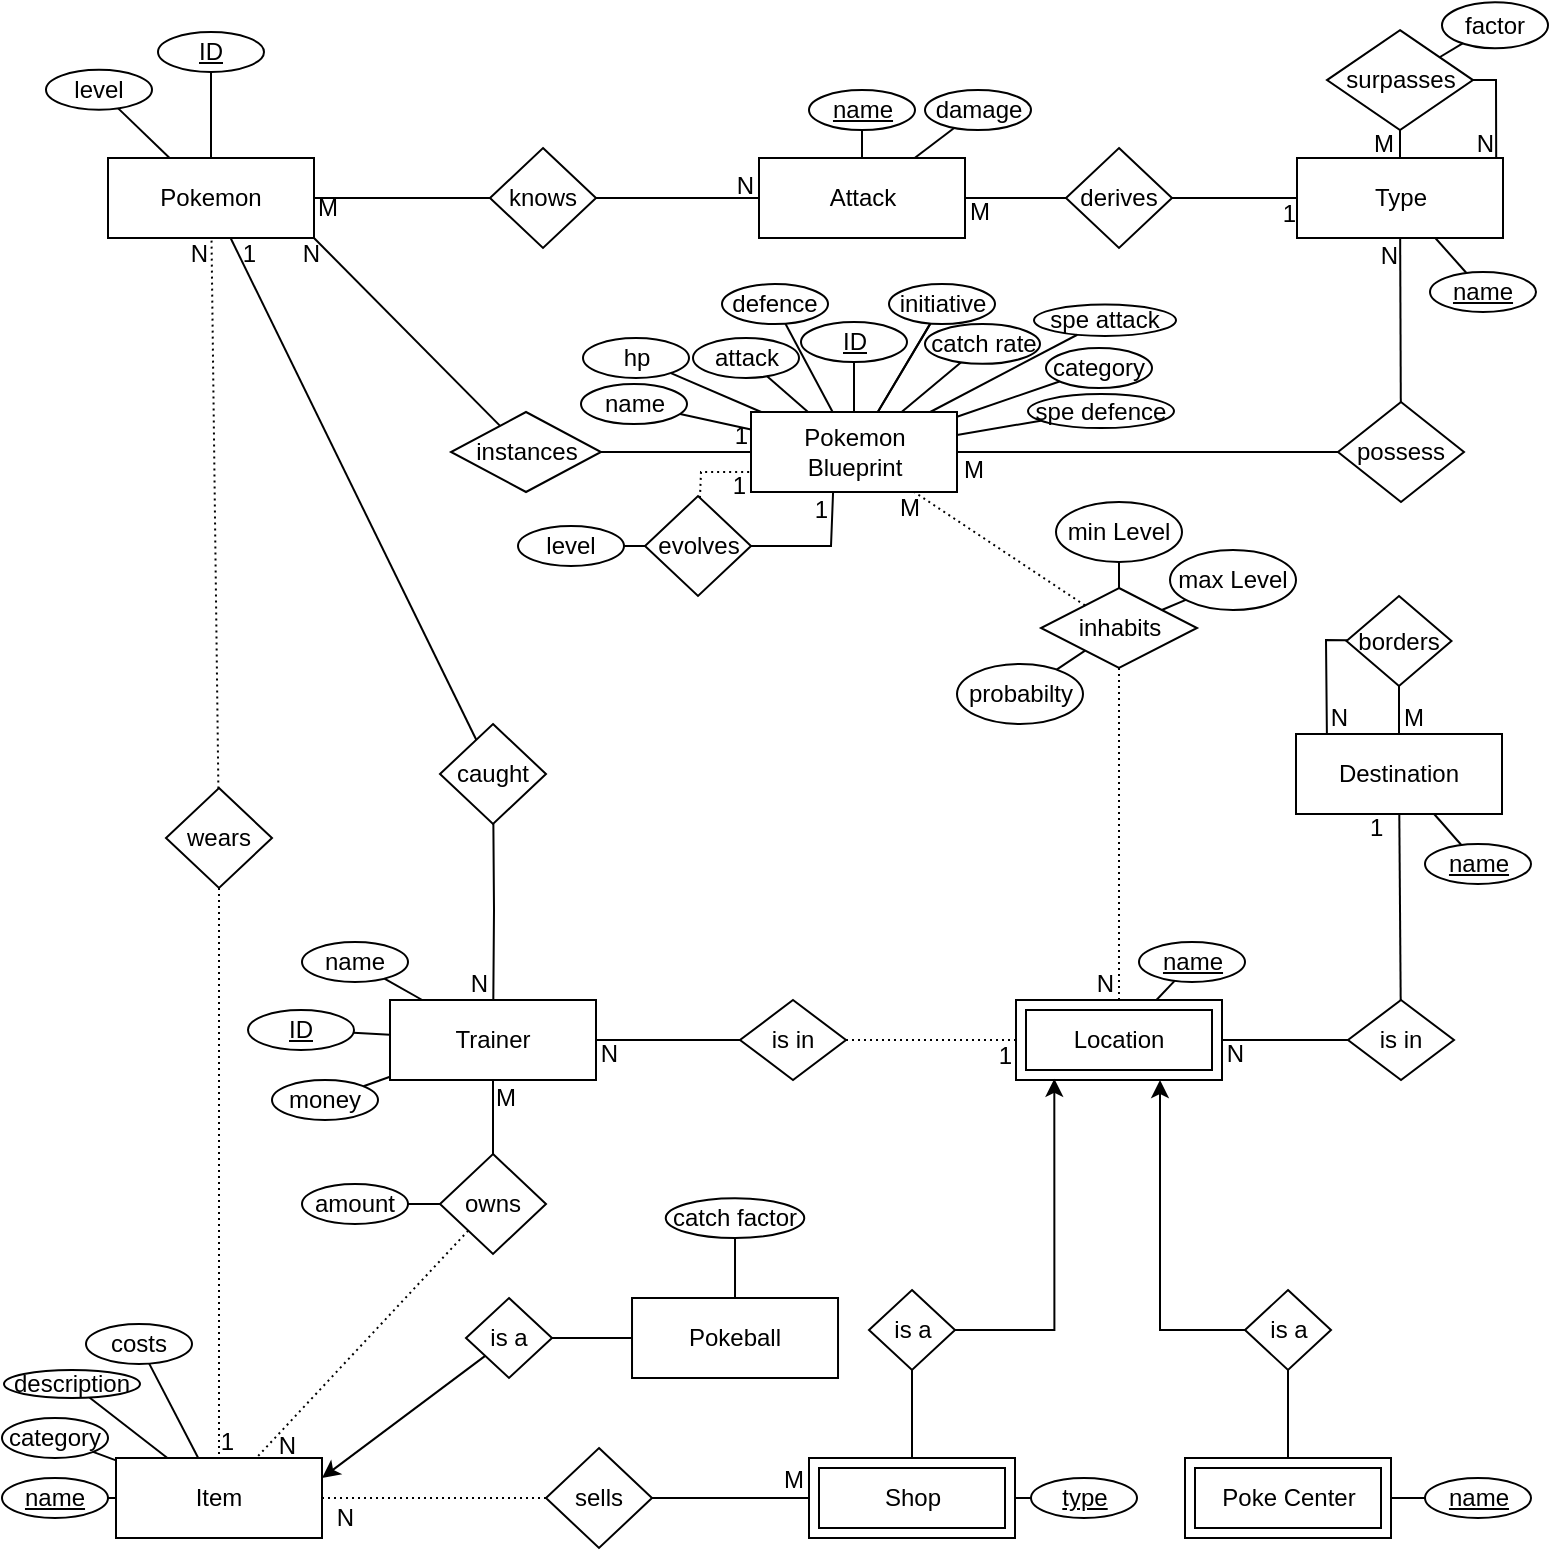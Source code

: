 <mxfile version="26.2.2">
  <diagram id="R2lEEEUBdFMjLlhIrx00" name="Page-1">
    <mxGraphModel dx="985" dy="613" grid="1" gridSize="10" guides="1" tooltips="1" connect="1" arrows="1" fold="1" page="1" pageScale="1" pageWidth="780" pageHeight="780" math="0" shadow="0" extFonts="Permanent Marker^https://fonts.googleapis.com/css?family=Permanent+Marker">
      <root>
        <mxCell id="0" />
        <mxCell id="1" parent="0" />
        <mxCell id="oy4XWmKs3pjn0zVDLYOn-63" value="Pokemon" style="whiteSpace=wrap;html=1;align=center;" parent="1" vertex="1">
          <mxGeometry x="57" y="84" width="103" height="40" as="geometry" />
        </mxCell>
        <mxCell id="oy4XWmKs3pjn0zVDLYOn-68" value="Destination" style="whiteSpace=wrap;html=1;align=center;" parent="1" vertex="1">
          <mxGeometry x="651" y="372" width="103" height="40" as="geometry" />
        </mxCell>
        <mxCell id="oy4XWmKs3pjn0zVDLYOn-69" value="Trainer" style="whiteSpace=wrap;html=1;align=center;" parent="1" vertex="1">
          <mxGeometry x="198" y="505" width="103" height="40" as="geometry" />
        </mxCell>
        <mxCell id="oy4XWmKs3pjn0zVDLYOn-70" value="Attack" style="whiteSpace=wrap;html=1;align=center;" parent="1" vertex="1">
          <mxGeometry x="382.5" y="84" width="103" height="40" as="geometry" />
        </mxCell>
        <mxCell id="oy4XWmKs3pjn0zVDLYOn-80" value="caught" style="shape=rhombus;perimeter=rhombusPerimeter;whiteSpace=wrap;html=1;align=center;" parent="1" vertex="1">
          <mxGeometry x="223" y="367" width="53" height="50" as="geometry" />
        </mxCell>
        <mxCell id="oy4XWmKs3pjn0zVDLYOn-86" value="Poke Center" style="shape=ext;margin=3;double=1;whiteSpace=wrap;html=1;align=center;" parent="1" vertex="1">
          <mxGeometry x="595.5" y="734" width="103" height="40" as="geometry" />
        </mxCell>
        <mxCell id="oy4XWmKs3pjn0zVDLYOn-90" value="Shop" style="shape=ext;margin=3;double=1;whiteSpace=wrap;html=1;align=center;" parent="1" vertex="1">
          <mxGeometry x="407.5" y="734" width="103" height="40" as="geometry" />
        </mxCell>
        <mxCell id="oy4XWmKs3pjn0zVDLYOn-94" value="Item" style="whiteSpace=wrap;html=1;align=center;" parent="1" vertex="1">
          <mxGeometry x="61" y="734" width="103" height="40" as="geometry" />
        </mxCell>
        <mxCell id="oy4XWmKs3pjn0zVDLYOn-98" value="owns" style="shape=rhombus;perimeter=rhombusPerimeter;whiteSpace=wrap;html=1;align=center;" parent="1" vertex="1">
          <mxGeometry x="223" y="582" width="53" height="50" as="geometry" />
        </mxCell>
        <mxCell id="oy4XWmKs3pjn0zVDLYOn-106" value="" style="endArrow=none;html=1;rounded=0;" parent="1" source="oy4XWmKs3pjn0zVDLYOn-98" target="oy4XWmKs3pjn0zVDLYOn-69" edge="1">
          <mxGeometry relative="1" as="geometry">
            <mxPoint x="249.62" y="620.113" as="sourcePoint" />
            <mxPoint x="250" y="541" as="targetPoint" />
          </mxGeometry>
        </mxCell>
        <mxCell id="oy4XWmKs3pjn0zVDLYOn-107" value="M" style="resizable=0;html=1;whiteSpace=wrap;align=right;verticalAlign=bottom;" parent="oy4XWmKs3pjn0zVDLYOn-106" connectable="0" vertex="1">
          <mxGeometry x="1" relative="1" as="geometry">
            <mxPoint x="13" y="17" as="offset" />
          </mxGeometry>
        </mxCell>
        <mxCell id="oy4XWmKs3pjn0zVDLYOn-111" value="wears" style="shape=rhombus;perimeter=rhombusPerimeter;whiteSpace=wrap;html=1;align=center;" parent="1" vertex="1">
          <mxGeometry x="86" y="399" width="53" height="50" as="geometry" />
        </mxCell>
        <mxCell id="oy4XWmKs3pjn0zVDLYOn-122" value="" style="endArrow=none;html=1;rounded=0;" parent="1" source="oy4XWmKs3pjn0zVDLYOn-83" target="oy4XWmKs3pjn0zVDLYOn-70" edge="1">
          <mxGeometry relative="1" as="geometry">
            <mxPoint x="302.691" y="92.027" as="sourcePoint" />
            <mxPoint x="571.5" y="218" as="targetPoint" />
          </mxGeometry>
        </mxCell>
        <mxCell id="oy4XWmKs3pjn0zVDLYOn-124" value="N" style="resizable=0;html=1;whiteSpace=wrap;align=right;verticalAlign=bottom;" parent="oy4XWmKs3pjn0zVDLYOn-122" connectable="0" vertex="1">
          <mxGeometry x="1" relative="1" as="geometry">
            <mxPoint x="-1" y="2" as="offset" />
          </mxGeometry>
        </mxCell>
        <mxCell id="oy4XWmKs3pjn0zVDLYOn-125" value="" style="endArrow=none;html=1;rounded=0;" parent="1" source="oy4XWmKs3pjn0zVDLYOn-63" target="oy4XWmKs3pjn0zVDLYOn-83" edge="1">
          <mxGeometry relative="1" as="geometry">
            <mxPoint x="115" y="124" as="sourcePoint" />
            <mxPoint x="72" y="264" as="targetPoint" />
          </mxGeometry>
        </mxCell>
        <mxCell id="oy4XWmKs3pjn0zVDLYOn-126" value="M" style="resizable=0;html=1;whiteSpace=wrap;align=left;verticalAlign=bottom;" parent="oy4XWmKs3pjn0zVDLYOn-125" connectable="0" vertex="1">
          <mxGeometry x="-1" relative="1" as="geometry">
            <mxPoint y="13" as="offset" />
          </mxGeometry>
        </mxCell>
        <mxCell id="oy4XWmKs3pjn0zVDLYOn-83" value="knows" style="shape=rhombus;perimeter=rhombusPerimeter;whiteSpace=wrap;html=1;align=center;" parent="1" vertex="1">
          <mxGeometry x="248" y="79" width="53" height="50" as="geometry" />
        </mxCell>
        <mxCell id="oy4XWmKs3pjn0zVDLYOn-128" value="" style="endArrow=none;html=1;rounded=0;" parent="1" source="oy4XWmKs3pjn0zVDLYOn-80" target="oy4XWmKs3pjn0zVDLYOn-69" edge="1">
          <mxGeometry relative="1" as="geometry">
            <mxPoint x="371" y="414" as="sourcePoint" />
            <mxPoint x="531" y="414" as="targetPoint" />
            <Array as="points">
              <mxPoint x="250" y="460" />
            </Array>
          </mxGeometry>
        </mxCell>
        <mxCell id="oy4XWmKs3pjn0zVDLYOn-129" value="N" style="resizable=0;html=1;whiteSpace=wrap;align=right;verticalAlign=bottom;" parent="oy4XWmKs3pjn0zVDLYOn-128" connectable="0" vertex="1">
          <mxGeometry x="1" relative="1" as="geometry">
            <mxPoint x="-1" y="1" as="offset" />
          </mxGeometry>
        </mxCell>
        <mxCell id="oy4XWmKs3pjn0zVDLYOn-130" value="" style="endArrow=none;html=1;rounded=0;" parent="1" source="oy4XWmKs3pjn0zVDLYOn-80" target="oy4XWmKs3pjn0zVDLYOn-63" edge="1">
          <mxGeometry relative="1" as="geometry">
            <mxPoint x="371" y="414" as="sourcePoint" />
            <mxPoint x="531" y="414" as="targetPoint" />
          </mxGeometry>
        </mxCell>
        <mxCell id="oy4XWmKs3pjn0zVDLYOn-131" value="1" style="resizable=0;html=1;whiteSpace=wrap;align=right;verticalAlign=bottom;" parent="oy4XWmKs3pjn0zVDLYOn-130" connectable="0" vertex="1">
          <mxGeometry x="1" relative="1" as="geometry">
            <mxPoint x="14" y="17" as="offset" />
          </mxGeometry>
        </mxCell>
        <mxCell id="oy4XWmKs3pjn0zVDLYOn-135" value="is in" style="shape=rhombus;perimeter=rhombusPerimeter;whiteSpace=wrap;html=1;align=center;" parent="1" vertex="1">
          <mxGeometry x="373" y="505" width="53" height="40" as="geometry" />
        </mxCell>
        <mxCell id="oy4XWmKs3pjn0zVDLYOn-136" value="" style="endArrow=none;html=1;rounded=0;" parent="1" source="oy4XWmKs3pjn0zVDLYOn-135" target="oy4XWmKs3pjn0zVDLYOn-69" edge="1">
          <mxGeometry relative="1" as="geometry">
            <mxPoint x="133.5" y="404" as="sourcePoint" />
            <mxPoint x="493.5" y="204" as="targetPoint" />
          </mxGeometry>
        </mxCell>
        <mxCell id="oy4XWmKs3pjn0zVDLYOn-137" value="N" style="resizable=0;html=1;whiteSpace=wrap;align=right;verticalAlign=bottom;" parent="oy4XWmKs3pjn0zVDLYOn-136" connectable="0" vertex="1">
          <mxGeometry x="1" relative="1" as="geometry">
            <mxPoint x="12" y="15" as="offset" />
          </mxGeometry>
        </mxCell>
        <mxCell id="oy4XWmKs3pjn0zVDLYOn-141" value="" style="endArrow=none;html=1;rounded=0;" parent="1" source="oy4XWmKs3pjn0zVDLYOn-90" target="oy4XWmKs3pjn0zVDLYOn-95" edge="1">
          <mxGeometry relative="1" as="geometry">
            <mxPoint x="321" y="594" as="sourcePoint" />
            <mxPoint x="131" y="554" as="targetPoint" />
          </mxGeometry>
        </mxCell>
        <mxCell id="oy4XWmKs3pjn0zVDLYOn-142" value="M" style="resizable=0;html=1;whiteSpace=wrap;align=left;verticalAlign=bottom;" parent="oy4XWmKs3pjn0zVDLYOn-141" connectable="0" vertex="1">
          <mxGeometry x="-1" relative="1" as="geometry">
            <mxPoint x="-15" y="-1" as="offset" />
          </mxGeometry>
        </mxCell>
        <mxCell id="oy4XWmKs3pjn0zVDLYOn-95" value="sells" style="shape=rhombus;perimeter=rhombusPerimeter;whiteSpace=wrap;html=1;align=center;" parent="1" vertex="1">
          <mxGeometry x="276" y="729" width="53" height="50" as="geometry" />
        </mxCell>
        <mxCell id="oy4XWmKs3pjn0zVDLYOn-146" value="" style="endArrow=none;html=1;rounded=0;dashed=1;dashPattern=1 2;" parent="1" source="oy4XWmKs3pjn0zVDLYOn-98" target="oy4XWmKs3pjn0zVDLYOn-94" edge="1">
          <mxGeometry relative="1" as="geometry">
            <mxPoint x="201" y="524" as="sourcePoint" />
            <mxPoint x="531" y="414" as="targetPoint" />
          </mxGeometry>
        </mxCell>
        <mxCell id="oy4XWmKs3pjn0zVDLYOn-147" value="N" style="resizable=0;html=1;whiteSpace=wrap;align=right;verticalAlign=bottom;" parent="oy4XWmKs3pjn0zVDLYOn-146" connectable="0" vertex="1">
          <mxGeometry x="1" relative="1" as="geometry">
            <mxPoint x="21" y="2" as="offset" />
          </mxGeometry>
        </mxCell>
        <mxCell id="EIcoKnqhOw7Y9KkXc619-2" value="Type" style="whiteSpace=wrap;html=1;align=center;" parent="1" vertex="1">
          <mxGeometry x="651.5" y="84" width="103" height="40" as="geometry" />
        </mxCell>
        <mxCell id="EIcoKnqhOw7Y9KkXc619-6" value="" style="endArrow=none;html=1;rounded=0;elbow=vertical;" parent="1" source="EIcoKnqhOw7Y9KkXc619-10" target="EIcoKnqhOw7Y9KkXc619-2" edge="1">
          <mxGeometry relative="1" as="geometry">
            <mxPoint x="341" y="454" as="sourcePoint" />
            <mxPoint x="501" y="454" as="targetPoint" />
          </mxGeometry>
        </mxCell>
        <mxCell id="EIcoKnqhOw7Y9KkXc619-8" value="N" style="resizable=0;html=1;whiteSpace=wrap;align=right;verticalAlign=bottom;" parent="EIcoKnqhOw7Y9KkXc619-6" connectable="0" vertex="1">
          <mxGeometry x="1" relative="1" as="geometry">
            <mxPoint y="17" as="offset" />
          </mxGeometry>
        </mxCell>
        <mxCell id="EIcoKnqhOw7Y9KkXc619-9" style="edgeStyle=elbowEdgeStyle;shape=arrow;rounded=0;orthogonalLoop=1;jettySize=auto;elbow=vertical;html=1;exitX=0.5;exitY=1;exitDx=0;exitDy=0;" parent="1" source="EIcoKnqhOw7Y9KkXc619-2" target="EIcoKnqhOw7Y9KkXc619-2" edge="1">
          <mxGeometry relative="1" as="geometry" />
        </mxCell>
        <mxCell id="EIcoKnqhOw7Y9KkXc619-11" value="" style="endArrow=none;html=1;rounded=0;elbow=vertical;" parent="1" source="py68GvTZYO0u-INU6iXj-1" target="EIcoKnqhOw7Y9KkXc619-10" edge="1">
          <mxGeometry relative="1" as="geometry">
            <mxPoint x="-378" y="-196.5" as="sourcePoint" />
            <mxPoint x="-101.394" y="8.505" as="targetPoint" />
          </mxGeometry>
        </mxCell>
        <mxCell id="EIcoKnqhOw7Y9KkXc619-12" value="M" style="resizable=0;html=1;whiteSpace=wrap;align=left;verticalAlign=bottom;" parent="EIcoKnqhOw7Y9KkXc619-11" connectable="0" vertex="1">
          <mxGeometry x="-1" relative="1" as="geometry">
            <mxPoint x="1" y="17" as="offset" />
          </mxGeometry>
        </mxCell>
        <mxCell id="EIcoKnqhOw7Y9KkXc619-10" value="possess" style="shape=rhombus;perimeter=rhombusPerimeter;whiteSpace=wrap;html=1;align=center;" parent="1" vertex="1">
          <mxGeometry x="672" y="206" width="63" height="50" as="geometry" />
        </mxCell>
        <mxCell id="EIcoKnqhOw7Y9KkXc619-14" value="" style="endArrow=none;html=1;rounded=0;elbow=vertical;entryX=0.967;entryY=0.011;entryDx=0;entryDy=0;entryPerimeter=0;" parent="1" source="EIcoKnqhOw7Y9KkXc619-17" target="EIcoKnqhOw7Y9KkXc619-2" edge="1">
          <mxGeometry relative="1" as="geometry">
            <mxPoint x="854.5" y="403.56" as="sourcePoint" />
            <mxPoint x="735" y="78.06" as="targetPoint" />
            <Array as="points">
              <mxPoint x="751" y="45.06" />
            </Array>
          </mxGeometry>
        </mxCell>
        <mxCell id="EIcoKnqhOw7Y9KkXc619-16" value="N" style="resizable=0;html=1;whiteSpace=wrap;align=right;verticalAlign=bottom;" parent="EIcoKnqhOw7Y9KkXc619-14" connectable="0" vertex="1">
          <mxGeometry x="1" relative="1" as="geometry">
            <mxPoint y="1" as="offset" />
          </mxGeometry>
        </mxCell>
        <mxCell id="EIcoKnqhOw7Y9KkXc619-21" value="" style="endArrow=none;html=1;rounded=0;elbow=vertical;" parent="1" source="EIcoKnqhOw7Y9KkXc619-2" target="EIcoKnqhOw7Y9KkXc619-17" edge="1">
          <mxGeometry relative="1" as="geometry">
            <mxPoint x="574.5" y="852.56" as="sourcePoint" />
            <mxPoint x="492.5" y="902.56" as="targetPoint" />
          </mxGeometry>
        </mxCell>
        <mxCell id="EIcoKnqhOw7Y9KkXc619-22" value="M" style="resizable=0;html=1;whiteSpace=wrap;align=left;verticalAlign=bottom;" parent="EIcoKnqhOw7Y9KkXc619-21" connectable="0" vertex="1">
          <mxGeometry x="-1" relative="1" as="geometry">
            <mxPoint x="-15" y="1" as="offset" />
          </mxGeometry>
        </mxCell>
        <mxCell id="EIcoKnqhOw7Y9KkXc619-17" value="surpasses" style="shape=rhombus;perimeter=rhombusPerimeter;whiteSpace=wrap;html=1;align=center;" parent="1" vertex="1">
          <mxGeometry x="666.5" y="20.06" width="73" height="50" as="geometry" />
        </mxCell>
        <mxCell id="EIcoKnqhOw7Y9KkXc619-24" value="" style="endArrow=none;html=1;rounded=0;dashed=1;dashPattern=1 2;elbow=vertical;" parent="1" source="oy4XWmKs3pjn0zVDLYOn-76" target="ZNWYsCG6h7O1ErHuRKK6-2" edge="1">
          <mxGeometry relative="1" as="geometry">
            <mxPoint x="341" y="454" as="sourcePoint" />
            <mxPoint x="600" y="400" as="targetPoint" />
          </mxGeometry>
        </mxCell>
        <mxCell id="EIcoKnqhOw7Y9KkXc619-26" value="N" style="resizable=0;html=1;whiteSpace=wrap;align=right;verticalAlign=bottom;" parent="EIcoKnqhOw7Y9KkXc619-24" connectable="0" vertex="1">
          <mxGeometry x="1" relative="1" as="geometry">
            <mxPoint x="-1" as="offset" />
          </mxGeometry>
        </mxCell>
        <mxCell id="oy4XWmKs3pjn0zVDLYOn-76" value="inhabits" style="shape=rhombus;perimeter=rhombusPerimeter;whiteSpace=wrap;html=1;align=center;" parent="1" vertex="1">
          <mxGeometry x="523.5" y="299" width="78" height="40" as="geometry" />
        </mxCell>
        <mxCell id="EIcoKnqhOw7Y9KkXc619-31" value="" style="endArrow=none;html=1;rounded=0;dashed=1;dashPattern=1 2;elbow=vertical;" parent="1" source="oy4XWmKs3pjn0zVDLYOn-111" target="oy4XWmKs3pjn0zVDLYOn-63" edge="1">
          <mxGeometry relative="1" as="geometry">
            <mxPoint x="341" y="454" as="sourcePoint" />
            <mxPoint x="281" y="434" as="targetPoint" />
          </mxGeometry>
        </mxCell>
        <mxCell id="EIcoKnqhOw7Y9KkXc619-32" value="N" style="resizable=0;html=1;whiteSpace=wrap;align=right;verticalAlign=bottom;" parent="EIcoKnqhOw7Y9KkXc619-31" connectable="0" vertex="1">
          <mxGeometry x="1" relative="1" as="geometry">
            <mxPoint y="17" as="offset" />
          </mxGeometry>
        </mxCell>
        <mxCell id="EIcoKnqhOw7Y9KkXc619-33" value="" style="endArrow=none;html=1;rounded=0;dashed=1;dashPattern=1 2;elbow=vertical;" parent="1" source="oy4XWmKs3pjn0zVDLYOn-111" target="oy4XWmKs3pjn0zVDLYOn-94" edge="1">
          <mxGeometry relative="1" as="geometry">
            <mxPoint x="341" y="454" as="sourcePoint" />
            <mxPoint x="221" y="554" as="targetPoint" />
          </mxGeometry>
        </mxCell>
        <mxCell id="EIcoKnqhOw7Y9KkXc619-34" value="1" style="resizable=0;html=1;whiteSpace=wrap;align=right;verticalAlign=bottom;" parent="EIcoKnqhOw7Y9KkXc619-33" connectable="0" vertex="1">
          <mxGeometry x="1" relative="1" as="geometry">
            <mxPoint x="9" as="offset" />
          </mxGeometry>
        </mxCell>
        <mxCell id="EIcoKnqhOw7Y9KkXc619-35" value="" style="endArrow=none;html=1;rounded=0;dashed=1;dashPattern=1 2;elbow=vertical;" parent="1" source="oy4XWmKs3pjn0zVDLYOn-95" target="oy4XWmKs3pjn0zVDLYOn-94" edge="1">
          <mxGeometry relative="1" as="geometry">
            <mxPoint x="341" y="454" as="sourcePoint" />
            <mxPoint x="501" y="454" as="targetPoint" />
          </mxGeometry>
        </mxCell>
        <mxCell id="EIcoKnqhOw7Y9KkXc619-36" value="N" style="resizable=0;html=1;whiteSpace=wrap;align=right;verticalAlign=bottom;" parent="EIcoKnqhOw7Y9KkXc619-35" connectable="0" vertex="1">
          <mxGeometry x="1" relative="1" as="geometry">
            <mxPoint x="17" y="18" as="offset" />
          </mxGeometry>
        </mxCell>
        <mxCell id="EIcoKnqhOw7Y9KkXc619-37" value="factor" style="ellipse;whiteSpace=wrap;html=1;align=center;" parent="1" vertex="1">
          <mxGeometry x="724" y="6.13" width="53" height="23" as="geometry" />
        </mxCell>
        <mxCell id="EIcoKnqhOw7Y9KkXc619-38" value="" style="endArrow=none;html=1;rounded=0;elbow=vertical;" parent="1" source="EIcoKnqhOw7Y9KkXc619-37" target="EIcoKnqhOw7Y9KkXc619-17" edge="1">
          <mxGeometry relative="1" as="geometry">
            <mxPoint x="387" y="1034.06" as="sourcePoint" />
            <mxPoint x="547" y="1034.06" as="targetPoint" />
          </mxGeometry>
        </mxCell>
        <mxCell id="EIcoKnqhOw7Y9KkXc619-39" value="hp" style="ellipse;whiteSpace=wrap;html=1;align=center;" parent="1" vertex="1">
          <mxGeometry x="294.5" y="174" width="53" height="20" as="geometry" />
        </mxCell>
        <mxCell id="EIcoKnqhOw7Y9KkXc619-40" value="" style="endArrow=none;html=1;rounded=0;elbow=vertical;" parent="1" source="EIcoKnqhOw7Y9KkXc619-39" target="py68GvTZYO0u-INU6iXj-1" edge="1">
          <mxGeometry relative="1" as="geometry">
            <mxPoint x="49.5" y="-30" as="sourcePoint" />
            <mxPoint x="-114.589" y="-160" as="targetPoint" />
          </mxGeometry>
        </mxCell>
        <mxCell id="EIcoKnqhOw7Y9KkXc619-41" value="attack" style="ellipse;whiteSpace=wrap;html=1;align=center;" parent="1" vertex="1">
          <mxGeometry x="349.5" y="174" width="53" height="20" as="geometry" />
        </mxCell>
        <mxCell id="EIcoKnqhOw7Y9KkXc619-42" value="" style="endArrow=none;html=1;rounded=0;elbow=vertical;" parent="1" source="EIcoKnqhOw7Y9KkXc619-41" target="py68GvTZYO0u-INU6iXj-1" edge="1">
          <mxGeometry relative="1" as="geometry">
            <mxPoint x="154.5" y="-10" as="sourcePoint" />
            <mxPoint x="-102.044" y="-160" as="targetPoint" />
          </mxGeometry>
        </mxCell>
        <mxCell id="EIcoKnqhOw7Y9KkXc619-43" value="defence" style="ellipse;whiteSpace=wrap;html=1;align=center;" parent="1" vertex="1">
          <mxGeometry x="364" y="147.06" width="53" height="20" as="geometry" />
        </mxCell>
        <mxCell id="EIcoKnqhOw7Y9KkXc619-44" value="" style="endArrow=none;html=1;rounded=0;elbow=vertical;" parent="1" source="EIcoKnqhOw7Y9KkXc619-43" target="py68GvTZYO0u-INU6iXj-1" edge="1">
          <mxGeometry relative="1" as="geometry">
            <mxPoint x="-124.5" y="-230" as="sourcePoint" />
            <mxPoint x="-89.5" y="-160" as="targetPoint" />
          </mxGeometry>
        </mxCell>
        <mxCell id="EIcoKnqhOw7Y9KkXc619-47" value="" style="endArrow=none;html=1;rounded=0;elbow=vertical;" parent="1" source="27ov3BavHv17O8dXbTtT-7" target="py68GvTZYO0u-INU6iXj-1" edge="1">
          <mxGeometry relative="1" as="geometry">
            <mxPoint x="4.503" y="-148.377" as="sourcePoint" />
            <mxPoint x="-241" y="-196.5" as="targetPoint" />
          </mxGeometry>
        </mxCell>
        <mxCell id="EIcoKnqhOw7Y9KkXc619-48" value="level" style="ellipse;whiteSpace=wrap;html=1;align=center;" parent="1" vertex="1">
          <mxGeometry x="26" y="39.88" width="53" height="20" as="geometry" />
        </mxCell>
        <mxCell id="EIcoKnqhOw7Y9KkXc619-49" value="" style="endArrow=none;html=1;rounded=0;elbow=vertical;" parent="1" source="EIcoKnqhOw7Y9KkXc619-48" target="oy4XWmKs3pjn0zVDLYOn-63" edge="1">
          <mxGeometry relative="1" as="geometry">
            <mxPoint x="182" y="-44" as="sourcePoint" />
            <mxPoint x="96.5" y="61" as="targetPoint" />
          </mxGeometry>
        </mxCell>
        <mxCell id="EIcoKnqhOw7Y9KkXc619-50" value="min Level" style="ellipse;whiteSpace=wrap;html=1;align=center;" parent="1" vertex="1">
          <mxGeometry x="531" y="256" width="63" height="30" as="geometry" />
        </mxCell>
        <mxCell id="EIcoKnqhOw7Y9KkXc619-52" value="" style="endArrow=none;html=1;rounded=0;elbow=vertical;" parent="1" source="oy4XWmKs3pjn0zVDLYOn-76" target="EIcoKnqhOw7Y9KkXc619-50" edge="1">
          <mxGeometry relative="1" as="geometry">
            <mxPoint x="246" y="214" as="sourcePoint" />
            <mxPoint x="406" y="214" as="targetPoint" />
          </mxGeometry>
        </mxCell>
        <mxCell id="EIcoKnqhOw7Y9KkXc619-53" value="name" style="ellipse;whiteSpace=wrap;html=1;align=center;" parent="1" vertex="1">
          <mxGeometry x="293.5" y="197.06" width="53" height="20" as="geometry" />
        </mxCell>
        <mxCell id="EIcoKnqhOw7Y9KkXc619-54" value="" style="endArrow=none;html=1;rounded=0;elbow=vertical;" parent="1" source="EIcoKnqhOw7Y9KkXc619-53" target="py68GvTZYO0u-INU6iXj-1" edge="1">
          <mxGeometry relative="1" as="geometry">
            <mxPoint x="-16.5" y="-230" as="sourcePoint" />
            <mxPoint x="-126.052" y="-160" as="targetPoint" />
          </mxGeometry>
        </mxCell>
        <mxCell id="EIcoKnqhOw7Y9KkXc619-57" value="" style="endArrow=none;html=1;rounded=0;elbow=vertical;" parent="1" source="jV4Vpd2NY_LCtvI46k15-21" target="py68GvTZYO0u-INU6iXj-1" edge="1">
          <mxGeometry relative="1" as="geometry">
            <mxPoint x="-3.96" y="-94.049" as="sourcePoint" />
            <mxPoint x="-35" y="-93.5" as="targetPoint" />
          </mxGeometry>
        </mxCell>
        <mxCell id="EIcoKnqhOw7Y9KkXc619-59" value="" style="endArrow=none;html=1;rounded=0;elbow=vertical;" parent="1" source="EIcoKnqhOw7Y9KkXc619-82" target="EIcoKnqhOw7Y9KkXc619-2" edge="1">
          <mxGeometry relative="1" as="geometry">
            <mxPoint x="686.749" y="419.878" as="sourcePoint" />
            <mxPoint x="233.5" y="981.06" as="targetPoint" />
          </mxGeometry>
        </mxCell>
        <mxCell id="EIcoKnqhOw7Y9KkXc619-60" value="name" style="ellipse;whiteSpace=wrap;html=1;align=center;" parent="1" vertex="1">
          <mxGeometry x="154" y="476" width="53" height="20" as="geometry" />
        </mxCell>
        <mxCell id="EIcoKnqhOw7Y9KkXc619-64" value="" style="endArrow=none;html=1;rounded=0;elbow=vertical;" parent="1" source="oy4XWmKs3pjn0zVDLYOn-69" target="EIcoKnqhOw7Y9KkXc619-60" edge="1">
          <mxGeometry relative="1" as="geometry">
            <mxPoint x="146" y="422" as="sourcePoint" />
            <mxPoint x="306" y="422" as="targetPoint" />
          </mxGeometry>
        </mxCell>
        <mxCell id="EIcoKnqhOw7Y9KkXc619-66" value="" style="endArrow=none;html=1;rounded=0;elbow=vertical;" parent="1" source="oy4XWmKs3pjn0zVDLYOn-94" target="EIcoKnqhOw7Y9KkXc619-77" edge="1">
          <mxGeometry relative="1" as="geometry">
            <mxPoint x="6" y="704" as="sourcePoint" />
            <mxPoint x="46" y="674" as="targetPoint" />
          </mxGeometry>
        </mxCell>
        <mxCell id="EIcoKnqhOw7Y9KkXc619-69" value="" style="endArrow=none;html=1;rounded=0;elbow=vertical;" parent="1" source="oy4XWmKs3pjn0zVDLYOn-68" target="EIcoKnqhOw7Y9KkXc619-90" edge="1">
          <mxGeometry relative="1" as="geometry">
            <mxPoint x="681" y="344" as="sourcePoint" />
            <mxPoint x="741.715" y="374.715" as="targetPoint" />
          </mxGeometry>
        </mxCell>
        <mxCell id="EIcoKnqhOw7Y9KkXc619-71" value="" style="endArrow=none;html=1;rounded=0;elbow=vertical;" parent="1" source="oy4XWmKs3pjn0zVDLYOn-69" target="EIcoKnqhOw7Y9KkXc619-72" edge="1">
          <mxGeometry relative="1" as="geometry">
            <mxPoint x="174" y="332" as="sourcePoint" />
            <mxPoint x="178.785" y="300.725" as="targetPoint" />
          </mxGeometry>
        </mxCell>
        <mxCell id="EIcoKnqhOw7Y9KkXc619-72" value="ID" style="ellipse;whiteSpace=wrap;html=1;align=center;fontStyle=4;" parent="1" vertex="1">
          <mxGeometry x="127" y="510" width="53" height="20" as="geometry" />
        </mxCell>
        <mxCell id="EIcoKnqhOw7Y9KkXc619-75" value="" style="endArrow=none;html=1;rounded=0;elbow=vertical;entryX=0.5;entryY=0;entryDx=0;entryDy=0;" parent="1" source="oy4XWmKs3pjn0zVDLYOn-70" target="EIcoKnqhOw7Y9KkXc619-76" edge="1">
          <mxGeometry relative="1" as="geometry">
            <mxPoint x="368.5" y="654.26" as="sourcePoint" />
            <mxPoint x="498.0" y="276" as="targetPoint" />
          </mxGeometry>
        </mxCell>
        <mxCell id="EIcoKnqhOw7Y9KkXc619-76" value="name" style="ellipse;whiteSpace=wrap;html=1;align=center;fontStyle=4;" parent="1" vertex="1">
          <mxGeometry x="407.5" y="50.06" width="53" height="20" as="geometry" />
        </mxCell>
        <mxCell id="EIcoKnqhOw7Y9KkXc619-77" value="name" style="ellipse;whiteSpace=wrap;html=1;align=center;fontStyle=4;" parent="1" vertex="1">
          <mxGeometry x="4" y="744" width="53" height="20" as="geometry" />
        </mxCell>
        <mxCell id="EIcoKnqhOw7Y9KkXc619-78" value="max Level" style="ellipse;whiteSpace=wrap;html=1;align=center;" parent="1" vertex="1">
          <mxGeometry x="588" y="280" width="63" height="30" as="geometry" />
        </mxCell>
        <mxCell id="EIcoKnqhOw7Y9KkXc619-79" value="" style="endArrow=none;html=1;rounded=0;elbow=vertical;" parent="1" source="oy4XWmKs3pjn0zVDLYOn-76" target="EIcoKnqhOw7Y9KkXc619-78" edge="1">
          <mxGeometry relative="1" as="geometry">
            <mxPoint x="726" y="212" as="sourcePoint" />
            <mxPoint x="751" y="192" as="targetPoint" />
          </mxGeometry>
        </mxCell>
        <mxCell id="EIcoKnqhOw7Y9KkXc619-82" value="name" style="ellipse;whiteSpace=wrap;html=1;align=center;fontStyle=4;" parent="1" vertex="1">
          <mxGeometry x="718" y="141" width="53" height="20" as="geometry" />
        </mxCell>
        <mxCell id="EIcoKnqhOw7Y9KkXc619-83" value="money" style="ellipse;whiteSpace=wrap;html=1;align=center;" parent="1" vertex="1">
          <mxGeometry x="139" y="545" width="53" height="20" as="geometry" />
        </mxCell>
        <mxCell id="EIcoKnqhOw7Y9KkXc619-84" value="" style="endArrow=none;html=1;rounded=0;elbow=vertical;" parent="1" source="oy4XWmKs3pjn0zVDLYOn-69" target="EIcoKnqhOw7Y9KkXc619-83" edge="1">
          <mxGeometry relative="1" as="geometry">
            <mxPoint x="154" y="462" as="sourcePoint" />
            <mxPoint x="331" y="562" as="targetPoint" />
          </mxGeometry>
        </mxCell>
        <mxCell id="EIcoKnqhOw7Y9KkXc619-85" value="costs" style="ellipse;whiteSpace=wrap;html=1;align=center;" parent="1" vertex="1">
          <mxGeometry x="46" y="667" width="53" height="20" as="geometry" />
        </mxCell>
        <mxCell id="EIcoKnqhOw7Y9KkXc619-86" value="" style="endArrow=none;html=1;rounded=0;elbow=vertical;" parent="1" source="oy4XWmKs3pjn0zVDLYOn-94" target="EIcoKnqhOw7Y9KkXc619-85" edge="1">
          <mxGeometry relative="1" as="geometry">
            <mxPoint x="248" y="324" as="sourcePoint" />
            <mxPoint x="441" y="524" as="targetPoint" />
          </mxGeometry>
        </mxCell>
        <mxCell id="EIcoKnqhOw7Y9KkXc619-90" value="name" style="ellipse;whiteSpace=wrap;html=1;align=center;fontStyle=4;" parent="1" vertex="1">
          <mxGeometry x="715.5" y="427" width="53" height="20" as="geometry" />
        </mxCell>
        <mxCell id="SKxqaBeNZBVm__Oe-bV2-2" value="" style="endArrow=none;html=1;rounded=0;elbow=vertical;" parent="1" source="SKxqaBeNZBVm__Oe-bV2-1" target="py68GvTZYO0u-INU6iXj-1" edge="1">
          <mxGeometry relative="1" as="geometry">
            <mxPoint x="-70.5" y="-231.5" as="sourcePoint" />
            <mxPoint x="-76.956" y="-160" as="targetPoint" />
          </mxGeometry>
        </mxCell>
        <mxCell id="BG2wjlnEhy1xPEQz9ARY-1" value="derives" style="shape=rhombus;perimeter=rhombusPerimeter;whiteSpace=wrap;html=1;align=center;" parent="1" vertex="1">
          <mxGeometry x="536" y="79" width="53" height="50" as="geometry" />
        </mxCell>
        <mxCell id="BG2wjlnEhy1xPEQz9ARY-2" value="" style="endArrow=none;html=1;rounded=0;elbow=vertical;" parent="1" source="BG2wjlnEhy1xPEQz9ARY-1" target="EIcoKnqhOw7Y9KkXc619-2" edge="1">
          <mxGeometry relative="1" as="geometry">
            <mxPoint x="686.99" y="646" as="sourcePoint" />
            <mxPoint x="746.027" y="156" as="targetPoint" />
          </mxGeometry>
        </mxCell>
        <mxCell id="BG2wjlnEhy1xPEQz9ARY-3" value="1" style="resizable=0;html=1;whiteSpace=wrap;align=right;verticalAlign=bottom;" parent="BG2wjlnEhy1xPEQz9ARY-2" connectable="0" vertex="1">
          <mxGeometry x="1" relative="1" as="geometry">
            <mxPoint x="1" y="16" as="offset" />
          </mxGeometry>
        </mxCell>
        <mxCell id="BG2wjlnEhy1xPEQz9ARY-4" value="" style="endArrow=none;html=1;rounded=0;elbow=vertical;" parent="1" source="oy4XWmKs3pjn0zVDLYOn-70" target="BG2wjlnEhy1xPEQz9ARY-1" edge="1">
          <mxGeometry relative="1" as="geometry">
            <mxPoint x="575.464" y="180.76" as="sourcePoint" />
            <mxPoint x="411.758" y="119.002" as="targetPoint" />
          </mxGeometry>
        </mxCell>
        <mxCell id="BG2wjlnEhy1xPEQz9ARY-5" value="M" style="resizable=0;html=1;whiteSpace=wrap;align=left;verticalAlign=bottom;" parent="BG2wjlnEhy1xPEQz9ARY-4" connectable="0" vertex="1">
          <mxGeometry x="-1" relative="1" as="geometry">
            <mxPoint y="15" as="offset" />
          </mxGeometry>
        </mxCell>
        <mxCell id="BG2wjlnEhy1xPEQz9ARY-6" value="type" style="ellipse;whiteSpace=wrap;html=1;align=center;fontStyle=4;" parent="1" vertex="1">
          <mxGeometry x="518.5" y="744" width="53" height="20" as="geometry" />
        </mxCell>
        <mxCell id="BG2wjlnEhy1xPEQz9ARY-8" value="" style="endArrow=none;html=1;rounded=0;" parent="1" source="BG2wjlnEhy1xPEQz9ARY-6" target="oy4XWmKs3pjn0zVDLYOn-90" edge="1">
          <mxGeometry relative="1" as="geometry">
            <mxPoint x="306" y="461" as="sourcePoint" />
            <mxPoint x="466" y="461" as="targetPoint" />
          </mxGeometry>
        </mxCell>
        <mxCell id="BG2wjlnEhy1xPEQz9ARY-10" value="" style="endArrow=none;html=1;rounded=0;elbow=vertical;" parent="1" source="oy4XWmKs3pjn0zVDLYOn-86" target="BG2wjlnEhy1xPEQz9ARY-11" edge="1">
          <mxGeometry relative="1" as="geometry">
            <mxPoint x="681" y="704" as="sourcePoint" />
            <mxPoint x="666" y="624" as="targetPoint" />
          </mxGeometry>
        </mxCell>
        <mxCell id="BG2wjlnEhy1xPEQz9ARY-11" value="name" style="ellipse;whiteSpace=wrap;html=1;align=center;fontStyle=4;" parent="1" vertex="1">
          <mxGeometry x="715.5" y="744" width="53" height="20" as="geometry" />
        </mxCell>
        <mxCell id="BG2wjlnEhy1xPEQz9ARY-13" value="damage" style="ellipse;whiteSpace=wrap;html=1;align=center;" parent="1" vertex="1">
          <mxGeometry x="465.5" y="50.06" width="53" height="20" as="geometry" />
        </mxCell>
        <mxCell id="BG2wjlnEhy1xPEQz9ARY-14" value="" style="endArrow=none;html=1;rounded=0;elbow=vertical;" parent="1" source="oy4XWmKs3pjn0zVDLYOn-70" target="BG2wjlnEhy1xPEQz9ARY-13" edge="1">
          <mxGeometry relative="1" as="geometry">
            <mxPoint x="745.5" y="655.26" as="sourcePoint" />
            <mxPoint x="542.763" y="269.944" as="targetPoint" />
          </mxGeometry>
        </mxCell>
        <mxCell id="BG2wjlnEhy1xPEQz9ARY-15" value="amount" style="ellipse;whiteSpace=wrap;html=1;align=center;" parent="1" vertex="1">
          <mxGeometry x="154" y="597" width="53" height="20" as="geometry" />
        </mxCell>
        <mxCell id="BG2wjlnEhy1xPEQz9ARY-16" value="" style="endArrow=none;html=1;rounded=0;elbow=vertical;" parent="1" source="BG2wjlnEhy1xPEQz9ARY-15" target="oy4XWmKs3pjn0zVDLYOn-98" edge="1">
          <mxGeometry relative="1" as="geometry">
            <mxPoint x="315" y="661" as="sourcePoint" />
            <mxPoint x="280" y="628" as="targetPoint" />
          </mxGeometry>
        </mxCell>
        <mxCell id="zmXSOXtUOnebCPKsorQv-1" value="evolves" style="shape=rhombus;perimeter=rhombusPerimeter;whiteSpace=wrap;html=1;align=center;direction=south;" parent="1" vertex="1">
          <mxGeometry x="325.5" y="253" width="53" height="50" as="geometry" />
        </mxCell>
        <mxCell id="zmXSOXtUOnebCPKsorQv-2" value="" style="endArrow=none;html=1;rounded=0;dashed=1;dashPattern=1 2;entryX=0;entryY=0.75;entryDx=0;entryDy=0;" parent="1" source="zmXSOXtUOnebCPKsorQv-1" target="py68GvTZYO0u-INU6iXj-1" edge="1">
          <mxGeometry relative="1" as="geometry">
            <mxPoint x="353.97" y="251.972" as="sourcePoint" />
            <mxPoint x="548.06" y="254.5" as="targetPoint" />
            <Array as="points">
              <mxPoint x="353.5" y="241" />
            </Array>
          </mxGeometry>
        </mxCell>
        <mxCell id="zmXSOXtUOnebCPKsorQv-3" value="1" style="resizable=0;html=1;whiteSpace=wrap;align=right;verticalAlign=bottom;" parent="zmXSOXtUOnebCPKsorQv-2" connectable="0" vertex="1">
          <mxGeometry x="1" relative="1" as="geometry">
            <mxPoint x="-1" y="15" as="offset" />
          </mxGeometry>
        </mxCell>
        <mxCell id="zmXSOXtUOnebCPKsorQv-4" value="" style="endArrow=none;html=1;rounded=0;entryX=0.4;entryY=0.9;entryDx=0;entryDy=0;entryPerimeter=0;" parent="1" source="zmXSOXtUOnebCPKsorQv-1" target="py68GvTZYO0u-INU6iXj-1" edge="1">
          <mxGeometry relative="1" as="geometry">
            <mxPoint x="380.644" y="276.808" as="sourcePoint" />
            <mxPoint x="591.001" y="204.5" as="targetPoint" />
            <Array as="points">
              <mxPoint x="418.5" y="278" />
            </Array>
          </mxGeometry>
        </mxCell>
        <mxCell id="zmXSOXtUOnebCPKsorQv-5" value="1" style="resizable=0;html=1;whiteSpace=wrap;align=right;verticalAlign=bottom;" parent="zmXSOXtUOnebCPKsorQv-4" connectable="0" vertex="1">
          <mxGeometry x="1" relative="1" as="geometry">
            <mxPoint x="-1" y="21" as="offset" />
          </mxGeometry>
        </mxCell>
        <mxCell id="zmXSOXtUOnebCPKsorQv-6" value="level" style="ellipse;whiteSpace=wrap;html=1;align=center;" parent="1" vertex="1">
          <mxGeometry x="262" y="268" width="53" height="20" as="geometry" />
        </mxCell>
        <mxCell id="zmXSOXtUOnebCPKsorQv-7" value="" style="endArrow=none;html=1;rounded=0;" parent="1" source="zmXSOXtUOnebCPKsorQv-1" target="zmXSOXtUOnebCPKsorQv-6" edge="1">
          <mxGeometry relative="1" as="geometry">
            <mxPoint x="-148.636" y="-45.136" as="sourcePoint" />
            <mxPoint x="-143" y="-164.5" as="targetPoint" />
          </mxGeometry>
        </mxCell>
        <mxCell id="py68GvTZYO0u-INU6iXj-1" value="Pokemon Blueprint" style="whiteSpace=wrap;html=1;align=center;" parent="1" vertex="1">
          <mxGeometry x="378.5" y="211" width="103" height="40" as="geometry" />
        </mxCell>
        <mxCell id="jV4Vpd2NY_LCtvI46k15-10" value="instances" style="shape=rhombus;perimeter=rhombusPerimeter;whiteSpace=wrap;html=1;align=center;" parent="1" vertex="1">
          <mxGeometry x="228.5" y="211" width="75" height="40" as="geometry" />
        </mxCell>
        <mxCell id="jV4Vpd2NY_LCtvI46k15-11" value="ID" style="ellipse;whiteSpace=wrap;html=1;align=center;fontStyle=4;" parent="1" vertex="1">
          <mxGeometry x="82" y="21" width="53" height="20" as="geometry" />
        </mxCell>
        <mxCell id="jV4Vpd2NY_LCtvI46k15-12" value="" style="endArrow=none;html=1;rounded=0;elbow=vertical;" parent="1" source="jV4Vpd2NY_LCtvI46k15-11" target="oy4XWmKs3pjn0zVDLYOn-63" edge="1">
          <mxGeometry relative="1" as="geometry">
            <mxPoint x="160" y="-55" as="sourcePoint" />
            <mxPoint x="216" y="34.5" as="targetPoint" />
          </mxGeometry>
        </mxCell>
        <mxCell id="jV4Vpd2NY_LCtvI46k15-16" value="spe defence" style="ellipse;whiteSpace=wrap;html=1;align=center;" parent="1" vertex="1">
          <mxGeometry x="517" y="202.06" width="73" height="17" as="geometry" />
        </mxCell>
        <mxCell id="jV4Vpd2NY_LCtvI46k15-17" value="" style="endArrow=none;html=1;rounded=0;elbow=vertical;" parent="1" source="jV4Vpd2NY_LCtvI46k15-16" target="py68GvTZYO0u-INU6iXj-1" edge="1">
          <mxGeometry relative="1" as="geometry">
            <mxPoint x="-63.5" y="-67.25" as="sourcePoint" />
            <mxPoint x="-4" y="51.25" as="targetPoint" />
          </mxGeometry>
        </mxCell>
        <mxCell id="jV4Vpd2NY_LCtvI46k15-18" value="spe attack" style="ellipse;whiteSpace=wrap;html=1;align=center;" parent="1" vertex="1">
          <mxGeometry x="520" y="157.25" width="71" height="15.75" as="geometry" />
        </mxCell>
        <mxCell id="jV4Vpd2NY_LCtvI46k15-19" value="" style="endArrow=none;html=1;rounded=0;elbow=vertical;" parent="1" source="SKxqaBeNZBVm__Oe-bV2-1" target="py68GvTZYO0u-INU6iXj-1" edge="1">
          <mxGeometry relative="1" as="geometry">
            <mxPoint x="215.5" y="152.75" as="sourcePoint" />
            <mxPoint x="-17" y="51.25" as="targetPoint" />
          </mxGeometry>
        </mxCell>
        <mxCell id="jV4Vpd2NY_LCtvI46k15-21" value="ID" style="ellipse;whiteSpace=wrap;html=1;align=center;fontStyle=4;" parent="1" vertex="1">
          <mxGeometry x="403.5" y="166.06" width="53" height="20" as="geometry" />
        </mxCell>
        <mxCell id="jV4Vpd2NY_LCtvI46k15-22" value="" style="endArrow=none;html=1;rounded=0;elbow=vertical;" parent="1" source="jV4Vpd2NY_LCtvI46k15-18" target="py68GvTZYO0u-INU6iXj-1" edge="1">
          <mxGeometry relative="1" as="geometry">
            <mxPoint x="43" y="-137" as="sourcePoint" />
            <mxPoint x="-35" y="-109" as="targetPoint" />
          </mxGeometry>
        </mxCell>
        <mxCell id="SKxqaBeNZBVm__Oe-bV2-1" value="initiative" style="ellipse;whiteSpace=wrap;html=1;align=center;" parent="1" vertex="1">
          <mxGeometry x="447.5" y="147.06" width="53" height="20" as="geometry" />
        </mxCell>
        <mxCell id="27ov3BavHv17O8dXbTtT-7" value="catch rate" style="ellipse;whiteSpace=wrap;html=1;align=center;" parent="1" vertex="1">
          <mxGeometry x="465.5" y="167.06" width="57.5" height="19.87" as="geometry" />
        </mxCell>
        <mxCell id="27ov3BavHv17O8dXbTtT-11" value="category" style="ellipse;whiteSpace=wrap;html=1;align=center;" parent="1" vertex="1">
          <mxGeometry x="526" y="179.06" width="53" height="20" as="geometry" />
        </mxCell>
        <mxCell id="27ov3BavHv17O8dXbTtT-12" value="" style="endArrow=none;html=1;rounded=0;elbow=vertical;" parent="1" source="27ov3BavHv17O8dXbTtT-11" target="py68GvTZYO0u-INU6iXj-1" edge="1">
          <mxGeometry relative="1" as="geometry">
            <mxPoint x="225.5" y="162.75" as="sourcePoint" />
            <mxPoint x="-63" y="-113" as="targetPoint" />
          </mxGeometry>
        </mxCell>
        <mxCell id="4ShctVlXBD8HPcaIWu13-2" value="" style="endArrow=none;html=1;rounded=0;entryX=0.15;entryY=0.004;entryDx=0;entryDy=0;entryPerimeter=0;" parent="1" source="4ShctVlXBD8HPcaIWu13-1" target="oy4XWmKs3pjn0zVDLYOn-68" edge="1">
          <mxGeometry relative="1" as="geometry">
            <mxPoint x="746" y="332" as="sourcePoint" />
            <mxPoint x="666" y="370" as="targetPoint" />
            <Array as="points">
              <mxPoint x="666" y="325" />
            </Array>
          </mxGeometry>
        </mxCell>
        <mxCell id="4ShctVlXBD8HPcaIWu13-4" value="N" style="resizable=0;html=1;whiteSpace=wrap;align=right;verticalAlign=bottom;" parent="4ShctVlXBD8HPcaIWu13-2" connectable="0" vertex="1">
          <mxGeometry x="1" relative="1" as="geometry">
            <mxPoint x="12" as="offset" />
          </mxGeometry>
        </mxCell>
        <mxCell id="4ShctVlXBD8HPcaIWu13-5" value="" style="endArrow=none;html=1;rounded=0;" parent="1" source="oy4XWmKs3pjn0zVDLYOn-68" target="4ShctVlXBD8HPcaIWu13-1" edge="1">
          <mxGeometry relative="1" as="geometry">
            <mxPoint x="746" y="338" as="sourcePoint" />
            <mxPoint x="663" y="377" as="targetPoint" />
            <Array as="points" />
          </mxGeometry>
        </mxCell>
        <mxCell id="4ShctVlXBD8HPcaIWu13-6" value="M" style="resizable=0;html=1;whiteSpace=wrap;align=left;verticalAlign=bottom;" parent="4ShctVlXBD8HPcaIWu13-5" connectable="0" vertex="1">
          <mxGeometry x="-1" relative="1" as="geometry" />
        </mxCell>
        <mxCell id="4ShctVlXBD8HPcaIWu13-1" value="borders" style="shape=rhombus;perimeter=rhombusPerimeter;whiteSpace=wrap;html=1;align=center;" parent="1" vertex="1">
          <mxGeometry x="676.25" y="303" width="52.5" height="45" as="geometry" />
        </mxCell>
        <mxCell id="4ShctVlXBD8HPcaIWu13-11" value="" style="endArrow=none;html=1;rounded=0;" parent="1" source="jV4Vpd2NY_LCtvI46k15-10" target="py68GvTZYO0u-INU6iXj-1" edge="1">
          <mxGeometry relative="1" as="geometry">
            <mxPoint x="-203" y="-148" as="sourcePoint" />
            <mxPoint x="-43" y="-148" as="targetPoint" />
          </mxGeometry>
        </mxCell>
        <mxCell id="4ShctVlXBD8HPcaIWu13-12" value="1" style="resizable=0;html=1;whiteSpace=wrap;align=right;verticalAlign=bottom;" parent="4ShctVlXBD8HPcaIWu13-11" connectable="0" vertex="1">
          <mxGeometry x="1" relative="1" as="geometry" />
        </mxCell>
        <mxCell id="4ShctVlXBD8HPcaIWu13-13" value="" style="endArrow=none;html=1;rounded=0;entryX=1;entryY=1;entryDx=0;entryDy=0;" parent="1" source="jV4Vpd2NY_LCtvI46k15-10" target="oy4XWmKs3pjn0zVDLYOn-63" edge="1">
          <mxGeometry relative="1" as="geometry">
            <mxPoint x="306" y="59" as="sourcePoint" />
            <mxPoint x="466" y="59" as="targetPoint" />
          </mxGeometry>
        </mxCell>
        <mxCell id="4ShctVlXBD8HPcaIWu13-14" value="N" style="resizable=0;html=1;whiteSpace=wrap;align=right;verticalAlign=bottom;" parent="4ShctVlXBD8HPcaIWu13-13" connectable="0" vertex="1">
          <mxGeometry x="1" relative="1" as="geometry">
            <mxPoint x="4" y="16" as="offset" />
          </mxGeometry>
        </mxCell>
        <mxCell id="6o2yIU_L5Qor2kULvlmm-1" value="category" style="ellipse;whiteSpace=wrap;html=1;align=center;" parent="1" vertex="1">
          <mxGeometry x="4" y="714" width="53" height="20" as="geometry" />
        </mxCell>
        <mxCell id="6o2yIU_L5Qor2kULvlmm-2" value="" style="endArrow=none;html=1;rounded=0;elbow=vertical;" parent="1" source="oy4XWmKs3pjn0zVDLYOn-94" target="6o2yIU_L5Qor2kULvlmm-1" edge="1">
          <mxGeometry relative="1" as="geometry">
            <mxPoint x="93" y="674.5" as="sourcePoint" />
            <mxPoint x="430" y="464.5" as="targetPoint" />
          </mxGeometry>
        </mxCell>
        <mxCell id="6o2yIU_L5Qor2kULvlmm-6" value="Pokeball" style="whiteSpace=wrap;html=1;align=center;" parent="1" vertex="1">
          <mxGeometry x="319.01" y="654" width="103" height="40" as="geometry" />
        </mxCell>
        <mxCell id="6o2yIU_L5Qor2kULvlmm-7" value="is a" style="shape=rhombus;perimeter=rhombusPerimeter;whiteSpace=wrap;html=1;align=center;" parent="1" vertex="1">
          <mxGeometry x="236" y="654" width="43" height="40" as="geometry" />
        </mxCell>
        <mxCell id="6o2yIU_L5Qor2kULvlmm-8" value="" style="endArrow=none;html=1;rounded=0;" parent="1" source="6o2yIU_L5Qor2kULvlmm-6" target="6o2yIU_L5Qor2kULvlmm-7" edge="1">
          <mxGeometry relative="1" as="geometry">
            <mxPoint x="255" y="744" as="sourcePoint" />
            <mxPoint x="53" y="508" as="targetPoint" />
          </mxGeometry>
        </mxCell>
        <mxCell id="6o2yIU_L5Qor2kULvlmm-11" value="" style="endArrow=classic;html=1;rounded=0;entryX=1;entryY=0.25;entryDx=0;entryDy=0;" parent="1" source="6o2yIU_L5Qor2kULvlmm-7" target="oy4XWmKs3pjn0zVDLYOn-94" edge="1">
          <mxGeometry width="50" height="50" relative="1" as="geometry">
            <mxPoint x="344" y="459" as="sourcePoint" />
            <mxPoint x="394" y="409" as="targetPoint" />
          </mxGeometry>
        </mxCell>
        <mxCell id="6o2yIU_L5Qor2kULvlmm-12" value="" style="endArrow=none;html=1;rounded=0;elbow=vertical;" parent="1" source="6o2yIU_L5Qor2kULvlmm-13" target="6o2yIU_L5Qor2kULvlmm-6" edge="1">
          <mxGeometry relative="1" as="geometry">
            <mxPoint x="395.003" y="624.743" as="sourcePoint" />
            <mxPoint x="332.5" y="650.12" as="targetPoint" />
          </mxGeometry>
        </mxCell>
        <mxCell id="6o2yIU_L5Qor2kULvlmm-13" value="catch factor" style="ellipse;whiteSpace=wrap;html=1;align=center;" parent="1" vertex="1">
          <mxGeometry x="335.88" y="604.13" width="69.25" height="19.87" as="geometry" />
        </mxCell>
        <mxCell id="6o2yIU_L5Qor2kULvlmm-14" value="description" style="ellipse;whiteSpace=wrap;html=1;align=center;" parent="1" vertex="1">
          <mxGeometry x="5" y="690" width="68" height="14" as="geometry" />
        </mxCell>
        <mxCell id="6o2yIU_L5Qor2kULvlmm-15" value="" style="endArrow=none;html=1;rounded=0;elbow=vertical;" parent="1" source="oy4XWmKs3pjn0zVDLYOn-94" target="6o2yIU_L5Qor2kULvlmm-14" edge="1">
          <mxGeometry relative="1" as="geometry">
            <mxPoint x="77" y="642" as="sourcePoint" />
            <mxPoint x="419" y="432" as="targetPoint" />
          </mxGeometry>
        </mxCell>
        <mxCell id="ZNWYsCG6h7O1ErHuRKK6-2" value="Location" style="shape=ext;margin=3;double=1;whiteSpace=wrap;html=1;align=center;" parent="1" vertex="1">
          <mxGeometry x="511" y="505" width="103" height="40" as="geometry" />
        </mxCell>
        <mxCell id="ZNWYsCG6h7O1ErHuRKK6-5" value="is a" style="shape=rhombus;perimeter=rhombusPerimeter;whiteSpace=wrap;html=1;align=center;" parent="1" vertex="1">
          <mxGeometry x="437.5" y="650" width="43" height="40" as="geometry" />
        </mxCell>
        <mxCell id="ZNWYsCG6h7O1ErHuRKK6-6" value="" style="endArrow=none;html=1;rounded=0;" parent="1" source="oy4XWmKs3pjn0zVDLYOn-90" target="ZNWYsCG6h7O1ErHuRKK6-5" edge="1">
          <mxGeometry relative="1" as="geometry">
            <mxPoint x="471" y="690" as="sourcePoint" />
            <mxPoint x="269" y="454" as="targetPoint" />
          </mxGeometry>
        </mxCell>
        <mxCell id="ZNWYsCG6h7O1ErHuRKK6-7" style="edgeStyle=orthogonalEdgeStyle;rounded=0;orthogonalLoop=1;jettySize=auto;html=1;entryX=0.186;entryY=0.985;entryDx=0;entryDy=0;entryPerimeter=0;" parent="1" source="ZNWYsCG6h7O1ErHuRKK6-5" target="ZNWYsCG6h7O1ErHuRKK6-2" edge="1">
          <mxGeometry relative="1" as="geometry">
            <mxPoint x="459" y="483" as="targetPoint" />
          </mxGeometry>
        </mxCell>
        <mxCell id="ZNWYsCG6h7O1ErHuRKK6-8" value="is a" style="shape=rhombus;perimeter=rhombusPerimeter;whiteSpace=wrap;html=1;align=center;" parent="1" vertex="1">
          <mxGeometry x="625.5" y="650" width="43" height="40" as="geometry" />
        </mxCell>
        <mxCell id="ZNWYsCG6h7O1ErHuRKK6-9" value="" style="endArrow=none;html=1;rounded=0;" parent="1" source="oy4XWmKs3pjn0zVDLYOn-86" target="ZNWYsCG6h7O1ErHuRKK6-8" edge="1">
          <mxGeometry relative="1" as="geometry">
            <mxPoint x="522.5" y="698" as="sourcePoint" />
            <mxPoint x="320.5" y="462" as="targetPoint" />
          </mxGeometry>
        </mxCell>
        <mxCell id="ZNWYsCG6h7O1ErHuRKK6-10" style="edgeStyle=orthogonalEdgeStyle;rounded=0;orthogonalLoop=1;jettySize=auto;html=1;" parent="1" source="ZNWYsCG6h7O1ErHuRKK6-8" target="ZNWYsCG6h7O1ErHuRKK6-2" edge="1">
          <mxGeometry relative="1" as="geometry">
            <mxPoint x="508.5" y="483" as="targetPoint" />
            <Array as="points">
              <mxPoint x="583" y="670" />
            </Array>
          </mxGeometry>
        </mxCell>
        <mxCell id="ZNWYsCG6h7O1ErHuRKK6-11" value="" style="endArrow=none;html=1;rounded=0;" parent="1" source="oy4XWmKs3pjn0zVDLYOn-68" target="ZNWYsCG6h7O1ErHuRKK6-13" edge="1">
          <mxGeometry relative="1" as="geometry">
            <mxPoint x="606.5" y="409" as="sourcePoint" />
            <mxPoint x="672" y="150" as="targetPoint" />
          </mxGeometry>
        </mxCell>
        <mxCell id="ZNWYsCG6h7O1ErHuRKK6-12" value="1" style="resizable=0;html=1;whiteSpace=wrap;align=left;verticalAlign=bottom;" parent="ZNWYsCG6h7O1ErHuRKK6-11" connectable="0" vertex="1">
          <mxGeometry x="-1" relative="1" as="geometry">
            <mxPoint x="-17" y="15" as="offset" />
          </mxGeometry>
        </mxCell>
        <mxCell id="ZNWYsCG6h7O1ErHuRKK6-13" value="is in" style="shape=rhombus;perimeter=rhombusPerimeter;whiteSpace=wrap;html=1;align=center;" parent="1" vertex="1">
          <mxGeometry x="677" y="505" width="53" height="40" as="geometry" />
        </mxCell>
        <mxCell id="ZNWYsCG6h7O1ErHuRKK6-14" value="" style="endArrow=none;html=1;rounded=0;" parent="1" source="ZNWYsCG6h7O1ErHuRKK6-13" target="ZNWYsCG6h7O1ErHuRKK6-2" edge="1">
          <mxGeometry relative="1" as="geometry">
            <mxPoint x="312" y="350" as="sourcePoint" />
            <mxPoint x="479.5" y="409" as="targetPoint" />
          </mxGeometry>
        </mxCell>
        <mxCell id="ZNWYsCG6h7O1ErHuRKK6-15" value="N" style="resizable=0;html=1;whiteSpace=wrap;align=right;verticalAlign=bottom;" parent="ZNWYsCG6h7O1ErHuRKK6-14" connectable="0" vertex="1">
          <mxGeometry x="1" relative="1" as="geometry">
            <mxPoint x="12" y="15" as="offset" />
          </mxGeometry>
        </mxCell>
        <mxCell id="s1bzepJdRb9Z3jE11e6s-1" value="name" style="ellipse;whiteSpace=wrap;html=1;align=center;fontStyle=4;" parent="1" vertex="1">
          <mxGeometry x="572.5" y="476" width="53" height="20" as="geometry" />
        </mxCell>
        <mxCell id="s1bzepJdRb9Z3jE11e6s-2" value="" style="endArrow=none;html=1;rounded=0;elbow=vertical;" parent="1" source="s1bzepJdRb9Z3jE11e6s-1" target="ZNWYsCG6h7O1ErHuRKK6-2" edge="1">
          <mxGeometry relative="1" as="geometry">
            <mxPoint x="611" y="679" as="sourcePoint" />
            <mxPoint x="611" y="689" as="targetPoint" />
          </mxGeometry>
        </mxCell>
        <mxCell id="IPKJYeLCHgq3VCXplBXJ-4" value="" style="endArrow=none;html=1;rounded=0;dashed=1;dashPattern=1 2;elbow=vertical;" parent="1" source="oy4XWmKs3pjn0zVDLYOn-135" target="ZNWYsCG6h7O1ErHuRKK6-2" edge="1">
          <mxGeometry relative="1" as="geometry">
            <mxPoint x="422" y="392" as="sourcePoint" />
            <mxPoint x="470" y="460" as="targetPoint" />
          </mxGeometry>
        </mxCell>
        <mxCell id="IPKJYeLCHgq3VCXplBXJ-5" value="1" style="resizable=0;html=1;whiteSpace=wrap;align=right;verticalAlign=bottom;" parent="IPKJYeLCHgq3VCXplBXJ-4" connectable="0" vertex="1">
          <mxGeometry x="1" relative="1" as="geometry">
            <mxPoint x="-1" y="16" as="offset" />
          </mxGeometry>
        </mxCell>
        <mxCell id="PKS1aCQqjWtMqMIhZZUC-3" value="" style="endArrow=none;html=1;rounded=0;dashed=1;dashPattern=1 2;elbow=vertical;" parent="1" source="oy4XWmKs3pjn0zVDLYOn-76" target="py68GvTZYO0u-INU6iXj-1" edge="1">
          <mxGeometry relative="1" as="geometry">
            <mxPoint x="592" y="328" as="sourcePoint" />
            <mxPoint x="480" y="320" as="targetPoint" />
          </mxGeometry>
        </mxCell>
        <mxCell id="PKS1aCQqjWtMqMIhZZUC-4" value="M" style="resizable=0;html=1;whiteSpace=wrap;align=right;verticalAlign=bottom;" parent="PKS1aCQqjWtMqMIhZZUC-3" connectable="0" vertex="1">
          <mxGeometry x="1" relative="1" as="geometry">
            <mxPoint x="4" y="16" as="offset" />
          </mxGeometry>
        </mxCell>
        <mxCell id="ApXhWM300pS98zRVFUaL-1" value="probabilty" style="ellipse;whiteSpace=wrap;html=1;align=center;" vertex="1" parent="1">
          <mxGeometry x="481.5" y="337" width="63" height="30" as="geometry" />
        </mxCell>
        <mxCell id="ApXhWM300pS98zRVFUaL-2" value="" style="endArrow=none;html=1;rounded=0;elbow=vertical;" edge="1" parent="1" source="oy4XWmKs3pjn0zVDLYOn-76" target="ApXhWM300pS98zRVFUaL-1">
          <mxGeometry relative="1" as="geometry">
            <mxPoint x="594" y="320" as="sourcePoint" />
            <mxPoint x="606" y="315" as="targetPoint" />
          </mxGeometry>
        </mxCell>
      </root>
    </mxGraphModel>
  </diagram>
</mxfile>
